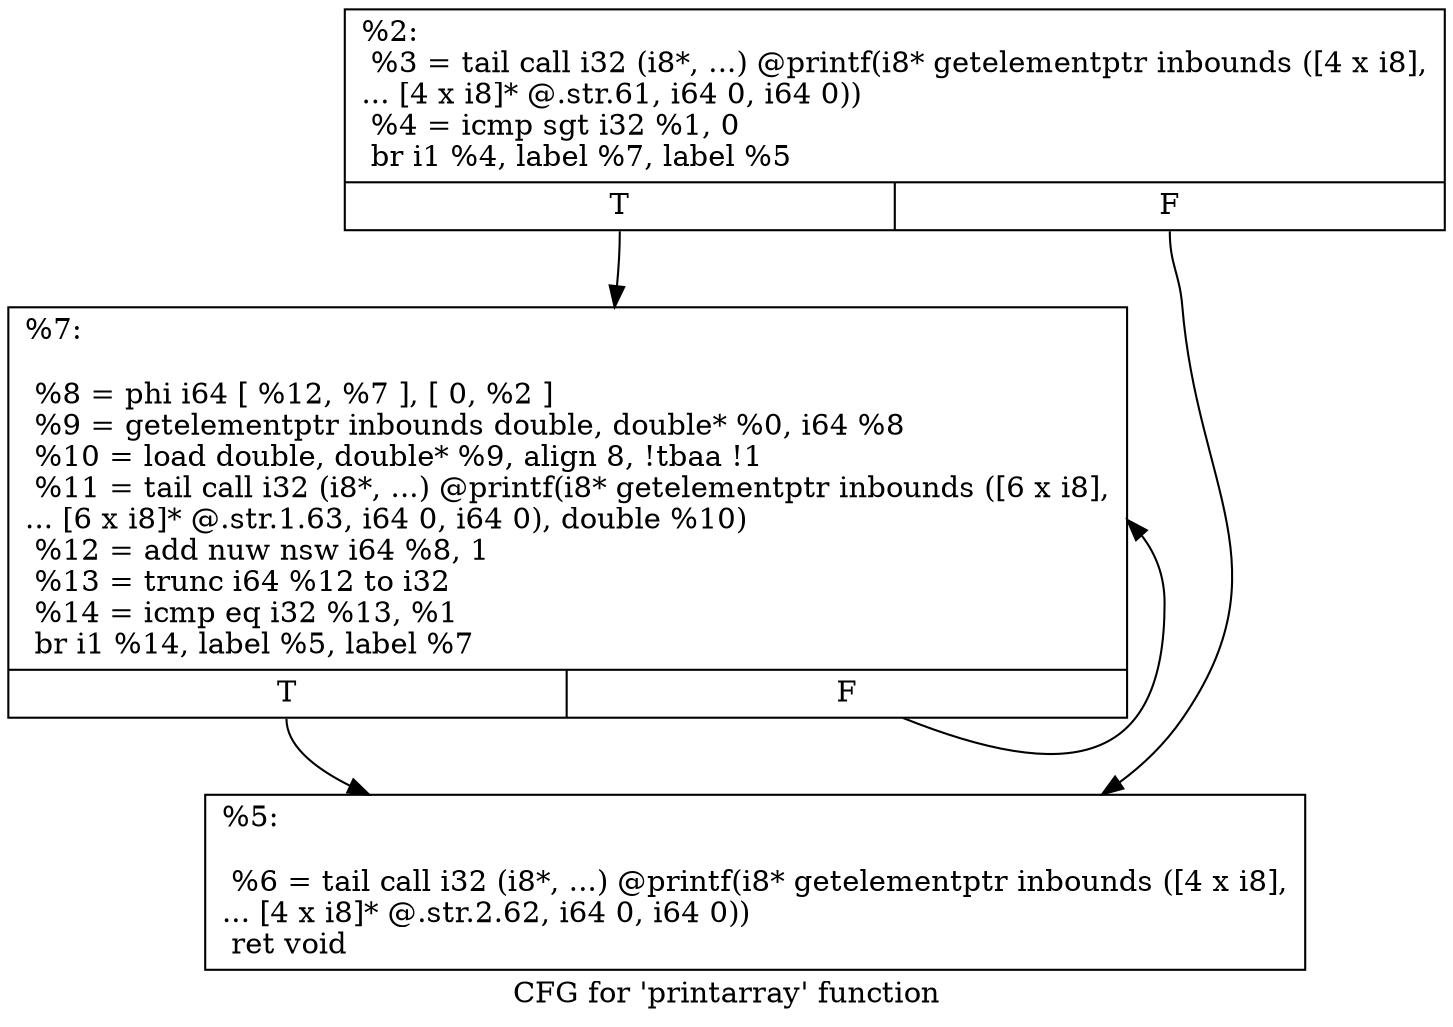 digraph "CFG for 'printarray' function" {
	label="CFG for 'printarray' function";

	Node0x3179210 [shape=record,label="{%2:\l  %3 = tail call i32 (i8*, ...) @printf(i8* getelementptr inbounds ([4 x i8],\l... [4 x i8]* @.str.61, i64 0, i64 0))\l  %4 = icmp sgt i32 %1, 0\l  br i1 %4, label %7, label %5\l|{<s0>T|<s1>F}}"];
	Node0x3179210:s0 -> Node0x3167f70;
	Node0x3179210:s1 -> Node0x3179260;
	Node0x3179260 [shape=record,label="{%5:\l\l  %6 = tail call i32 (i8*, ...) @printf(i8* getelementptr inbounds ([4 x i8],\l... [4 x i8]* @.str.2.62, i64 0, i64 0))\l  ret void\l}"];
	Node0x3167f70 [shape=record,label="{%7:\l\l  %8 = phi i64 [ %12, %7 ], [ 0, %2 ]\l  %9 = getelementptr inbounds double, double* %0, i64 %8\l  %10 = load double, double* %9, align 8, !tbaa !1\l  %11 = tail call i32 (i8*, ...) @printf(i8* getelementptr inbounds ([6 x i8],\l... [6 x i8]* @.str.1.63, i64 0, i64 0), double %10)\l  %12 = add nuw nsw i64 %8, 1\l  %13 = trunc i64 %12 to i32\l  %14 = icmp eq i32 %13, %1\l  br i1 %14, label %5, label %7\l|{<s0>T|<s1>F}}"];
	Node0x3167f70:s0 -> Node0x3179260;
	Node0x3167f70:s1 -> Node0x3167f70;
}
